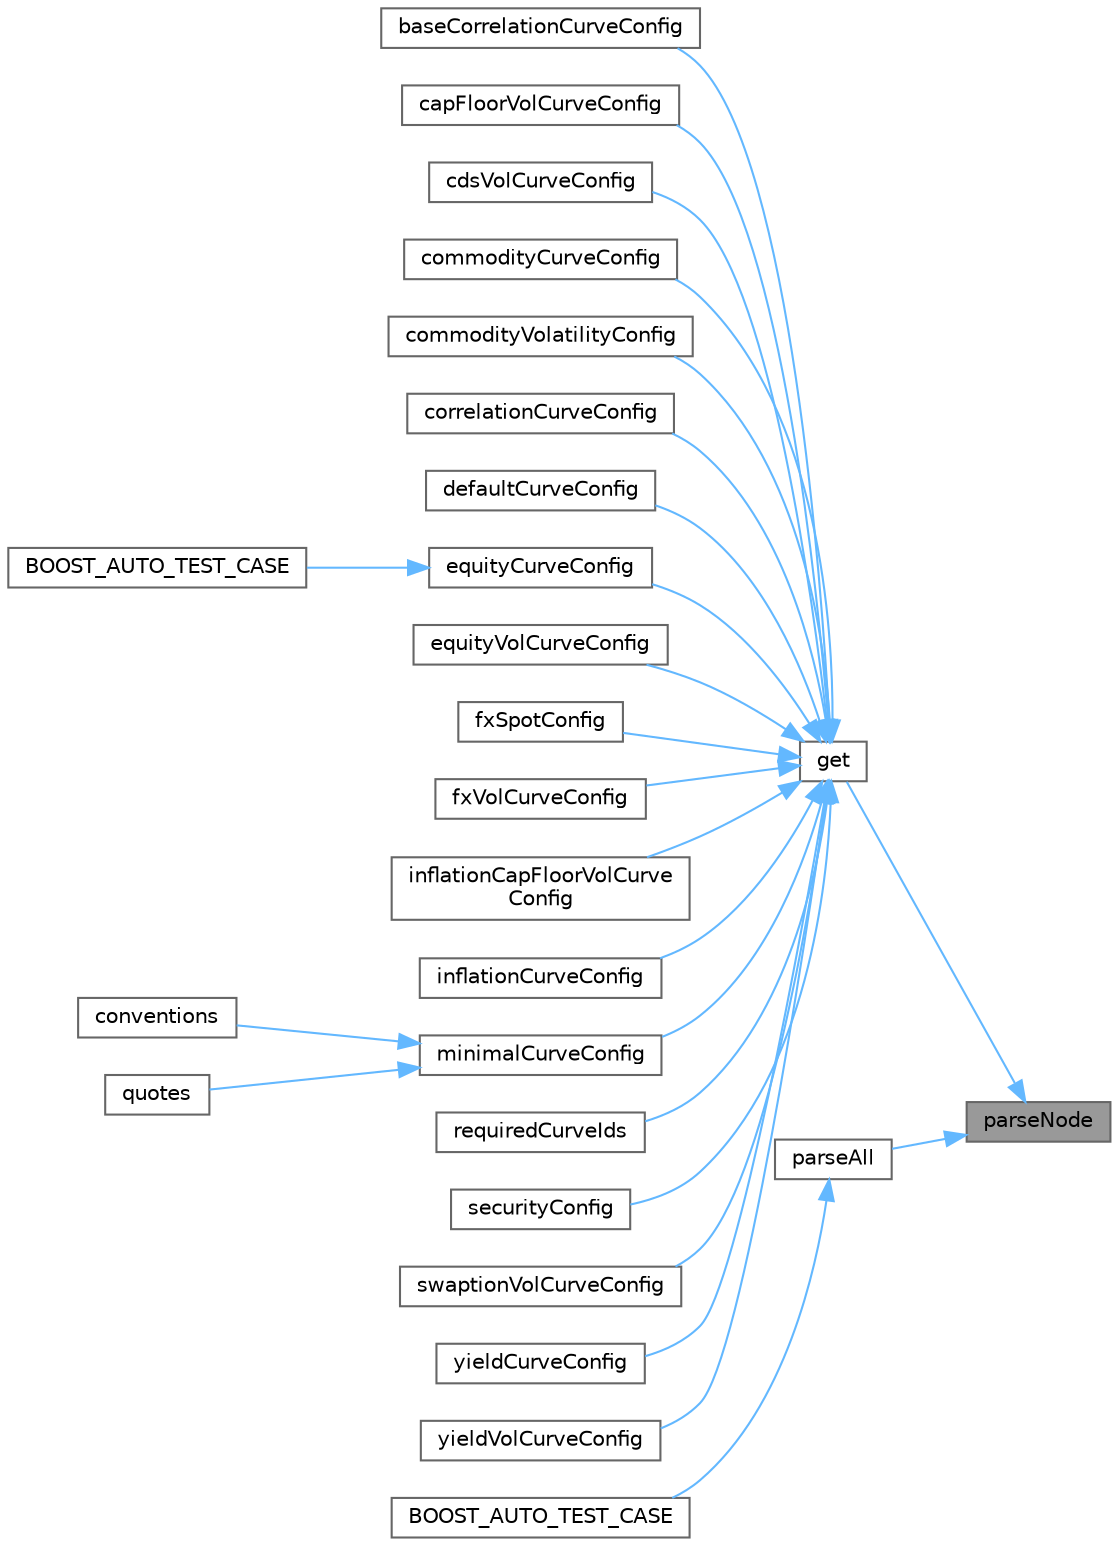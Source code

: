 digraph "parseNode"
{
 // INTERACTIVE_SVG=YES
 // LATEX_PDF_SIZE
  bgcolor="transparent";
  edge [fontname=Helvetica,fontsize=10,labelfontname=Helvetica,labelfontsize=10];
  node [fontname=Helvetica,fontsize=10,shape=box,height=0.2,width=0.4];
  rankdir="RL";
  Node1 [label="parseNode",height=0.2,width=0.4,color="gray40", fillcolor="grey60", style="filled", fontcolor="black",tooltip=" "];
  Node1 -> Node2 [dir="back",color="steelblue1",style="solid"];
  Node2 [label="get",height=0.2,width=0.4,color="grey40", fillcolor="white", style="filled",URL="$classore_1_1data_1_1_curve_configurations.html#a04f00e9080c4647c43cb2d050a75fb0e",tooltip=" "];
  Node2 -> Node3 [dir="back",color="steelblue1",style="solid"];
  Node3 [label="baseCorrelationCurveConfig",height=0.2,width=0.4,color="grey40", fillcolor="white", style="filled",URL="$classore_1_1data_1_1_curve_configurations.html#a347d9b0eff8b098e9f7a1679e4551c8a",tooltip=" "];
  Node2 -> Node4 [dir="back",color="steelblue1",style="solid"];
  Node4 [label="capFloorVolCurveConfig",height=0.2,width=0.4,color="grey40", fillcolor="white", style="filled",URL="$classore_1_1data_1_1_curve_configurations.html#a5ba1053b6c69f3ecbc2fb45eb3ec6fc4",tooltip=" "];
  Node2 -> Node5 [dir="back",color="steelblue1",style="solid"];
  Node5 [label="cdsVolCurveConfig",height=0.2,width=0.4,color="grey40", fillcolor="white", style="filled",URL="$classore_1_1data_1_1_curve_configurations.html#a24060407aea16fe670741eb6348797bb",tooltip=" "];
  Node2 -> Node6 [dir="back",color="steelblue1",style="solid"];
  Node6 [label="commodityCurveConfig",height=0.2,width=0.4,color="grey40", fillcolor="white", style="filled",URL="$classore_1_1data_1_1_curve_configurations.html#a4af8cc8bf3b2d065e78275084e811bc3",tooltip=" "];
  Node2 -> Node7 [dir="back",color="steelblue1",style="solid"];
  Node7 [label="commodityVolatilityConfig",height=0.2,width=0.4,color="grey40", fillcolor="white", style="filled",URL="$classore_1_1data_1_1_curve_configurations.html#acde238c8269391c1e689b3b6a82ef912",tooltip=" "];
  Node2 -> Node8 [dir="back",color="steelblue1",style="solid"];
  Node8 [label="correlationCurveConfig",height=0.2,width=0.4,color="grey40", fillcolor="white", style="filled",URL="$classore_1_1data_1_1_curve_configurations.html#a7c6ad73d463d082d93a6b78a290990c4",tooltip=" "];
  Node2 -> Node9 [dir="back",color="steelblue1",style="solid"];
  Node9 [label="defaultCurveConfig",height=0.2,width=0.4,color="grey40", fillcolor="white", style="filled",URL="$classore_1_1data_1_1_curve_configurations.html#ab473c50854c6ba94af517dbc50b0a218",tooltip=" "];
  Node2 -> Node10 [dir="back",color="steelblue1",style="solid"];
  Node10 [label="equityCurveConfig",height=0.2,width=0.4,color="grey40", fillcolor="white", style="filled",URL="$classore_1_1data_1_1_curve_configurations.html#a19fcd28db3988544594ecf095ad01ddd",tooltip=" "];
  Node10 -> Node11 [dir="back",color="steelblue1",style="solid"];
  Node11 [label="BOOST_AUTO_TEST_CASE",height=0.2,width=0.4,color="grey40", fillcolor="white", style="filled",URL="$equitymarketdata_8cpp.html#a0a8db005e5898e1432e60360308e9a6f",tooltip=" "];
  Node2 -> Node12 [dir="back",color="steelblue1",style="solid"];
  Node12 [label="equityVolCurveConfig",height=0.2,width=0.4,color="grey40", fillcolor="white", style="filled",URL="$classore_1_1data_1_1_curve_configurations.html#ac6492177e4319a5fff15579330c53567",tooltip=" "];
  Node2 -> Node13 [dir="back",color="steelblue1",style="solid"];
  Node13 [label="fxSpotConfig",height=0.2,width=0.4,color="grey40", fillcolor="white", style="filled",URL="$classore_1_1data_1_1_curve_configurations.html#a5c6b2fdc6ee5de208e9fd48208db1675",tooltip=" "];
  Node2 -> Node14 [dir="back",color="steelblue1",style="solid"];
  Node14 [label="fxVolCurveConfig",height=0.2,width=0.4,color="grey40", fillcolor="white", style="filled",URL="$classore_1_1data_1_1_curve_configurations.html#af41e9106525cd030e3f96629a135b1d3",tooltip=" "];
  Node2 -> Node15 [dir="back",color="steelblue1",style="solid"];
  Node15 [label="inflationCapFloorVolCurve\lConfig",height=0.2,width=0.4,color="grey40", fillcolor="white", style="filled",URL="$classore_1_1data_1_1_curve_configurations.html#a5fe3559749b89c8dde04e4cec9e9a2ec",tooltip=" "];
  Node2 -> Node16 [dir="back",color="steelblue1",style="solid"];
  Node16 [label="inflationCurveConfig",height=0.2,width=0.4,color="grey40", fillcolor="white", style="filled",URL="$classore_1_1data_1_1_curve_configurations.html#a4b094acf9a479b37837021bc35689a1c",tooltip=" "];
  Node2 -> Node17 [dir="back",color="steelblue1",style="solid"];
  Node17 [label="minimalCurveConfig",height=0.2,width=0.4,color="grey40", fillcolor="white", style="filled",URL="$classore_1_1data_1_1_curve_configurations.html#a31d4adafa2437c53b70d4a892b1b6865",tooltip=" "];
  Node17 -> Node18 [dir="back",color="steelblue1",style="solid"];
  Node18 [label="conventions",height=0.2,width=0.4,color="grey40", fillcolor="white", style="filled",URL="$classore_1_1data_1_1_curve_configurations.html#a2cbdfa0039d32b2f2ef8a3d1f72fddc2",tooltip=" "];
  Node17 -> Node19 [dir="back",color="steelblue1",style="solid"];
  Node19 [label="quotes",height=0.2,width=0.4,color="grey40", fillcolor="white", style="filled",URL="$classore_1_1data_1_1_curve_configurations.html#a0d408d4b14a8796bba537a5eb91a401f",tooltip=" "];
  Node2 -> Node20 [dir="back",color="steelblue1",style="solid"];
  Node20 [label="requiredCurveIds",height=0.2,width=0.4,color="grey40", fillcolor="white", style="filled",URL="$classore_1_1data_1_1_curve_configurations.html#ab15e89fe26a20bb3aeee84a78c921ab7",tooltip=" "];
  Node2 -> Node21 [dir="back",color="steelblue1",style="solid"];
  Node21 [label="securityConfig",height=0.2,width=0.4,color="grey40", fillcolor="white", style="filled",URL="$classore_1_1data_1_1_curve_configurations.html#ae6683cfd8508ea1e42b3a90fa3f51f68",tooltip=" "];
  Node2 -> Node22 [dir="back",color="steelblue1",style="solid"];
  Node22 [label="swaptionVolCurveConfig",height=0.2,width=0.4,color="grey40", fillcolor="white", style="filled",URL="$classore_1_1data_1_1_curve_configurations.html#a583dd4d8213c78745c34aca385836167",tooltip=" "];
  Node2 -> Node23 [dir="back",color="steelblue1",style="solid"];
  Node23 [label="yieldCurveConfig",height=0.2,width=0.4,color="grey40", fillcolor="white", style="filled",URL="$classore_1_1data_1_1_curve_configurations.html#a22f6d5a6c9534d8e896998a0cd9208c3",tooltip=" "];
  Node2 -> Node24 [dir="back",color="steelblue1",style="solid"];
  Node24 [label="yieldVolCurveConfig",height=0.2,width=0.4,color="grey40", fillcolor="white", style="filled",URL="$classore_1_1data_1_1_curve_configurations.html#aac99f8813a6c78d74681a1a7421feee3",tooltip=" "];
  Node1 -> Node25 [dir="back",color="steelblue1",style="solid"];
  Node25 [label="parseAll",height=0.2,width=0.4,color="grey40", fillcolor="white", style="filled",URL="$classore_1_1data_1_1_curve_configurations.html#a7d26ae3e9e667f79e04f7ab183053666",tooltip=" "];
  Node25 -> Node26 [dir="back",color="steelblue1",style="solid"];
  Node26 [label="BOOST_AUTO_TEST_CASE",height=0.2,width=0.4,color="grey40", fillcolor="white", style="filled",URL="$test_2curveconfig_8cpp.html#aa8e0d19e46649d49997f7d7dc39622ff",tooltip=" "];
}

